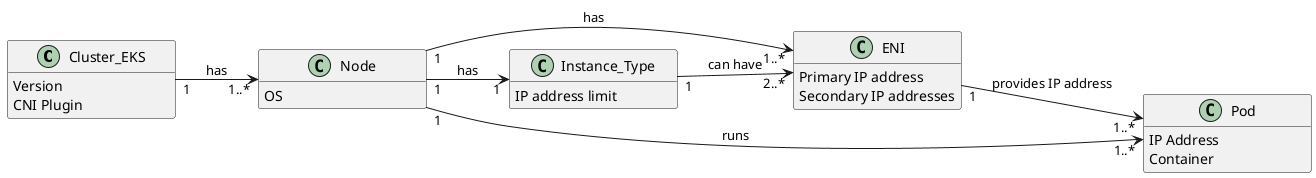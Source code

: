 @startuml


skinparam SameClassWidth true
skinparam classAttributeIconSize 0
hide methods
left to right direction


class Cluster_EKS {
    Version
    CNI Plugin
}
class Node {
    OS
}

class Instance_Type{
    IP address limit
}

class Pod {
    IP Address
    Container
}
class ENI {
    Primary IP address
    Secondary IP addresses
}



Cluster_EKS "1" --> "1..*" Node: has

Node "1" --> "1..*" Pod: runs
Node "1" --> "1..*" ENI: has
Node "1" --> "1" Instance_Type: has 

ENI "1" --> "1..*" Pod: provides IP address 

Instance_Type "1" --> "2..*" ENI: can have
@enduml